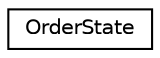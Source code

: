 digraph "Graphical Class Hierarchy"
{
 // LATEX_PDF_SIZE
  edge [fontname="Helvetica",fontsize="10",labelfontname="Helvetica",labelfontsize="10"];
  node [fontname="Helvetica",fontsize="10",shape=record];
  rankdir="LR";
  Node0 [label="OrderState",height=0.2,width=0.4,color="black", fillcolor="white", style="filled",URL="$classalphatrading_1_1trading_1_1trader_1_1ibapi_1_1order__state_1_1OrderState.html",tooltip=" "];
}
